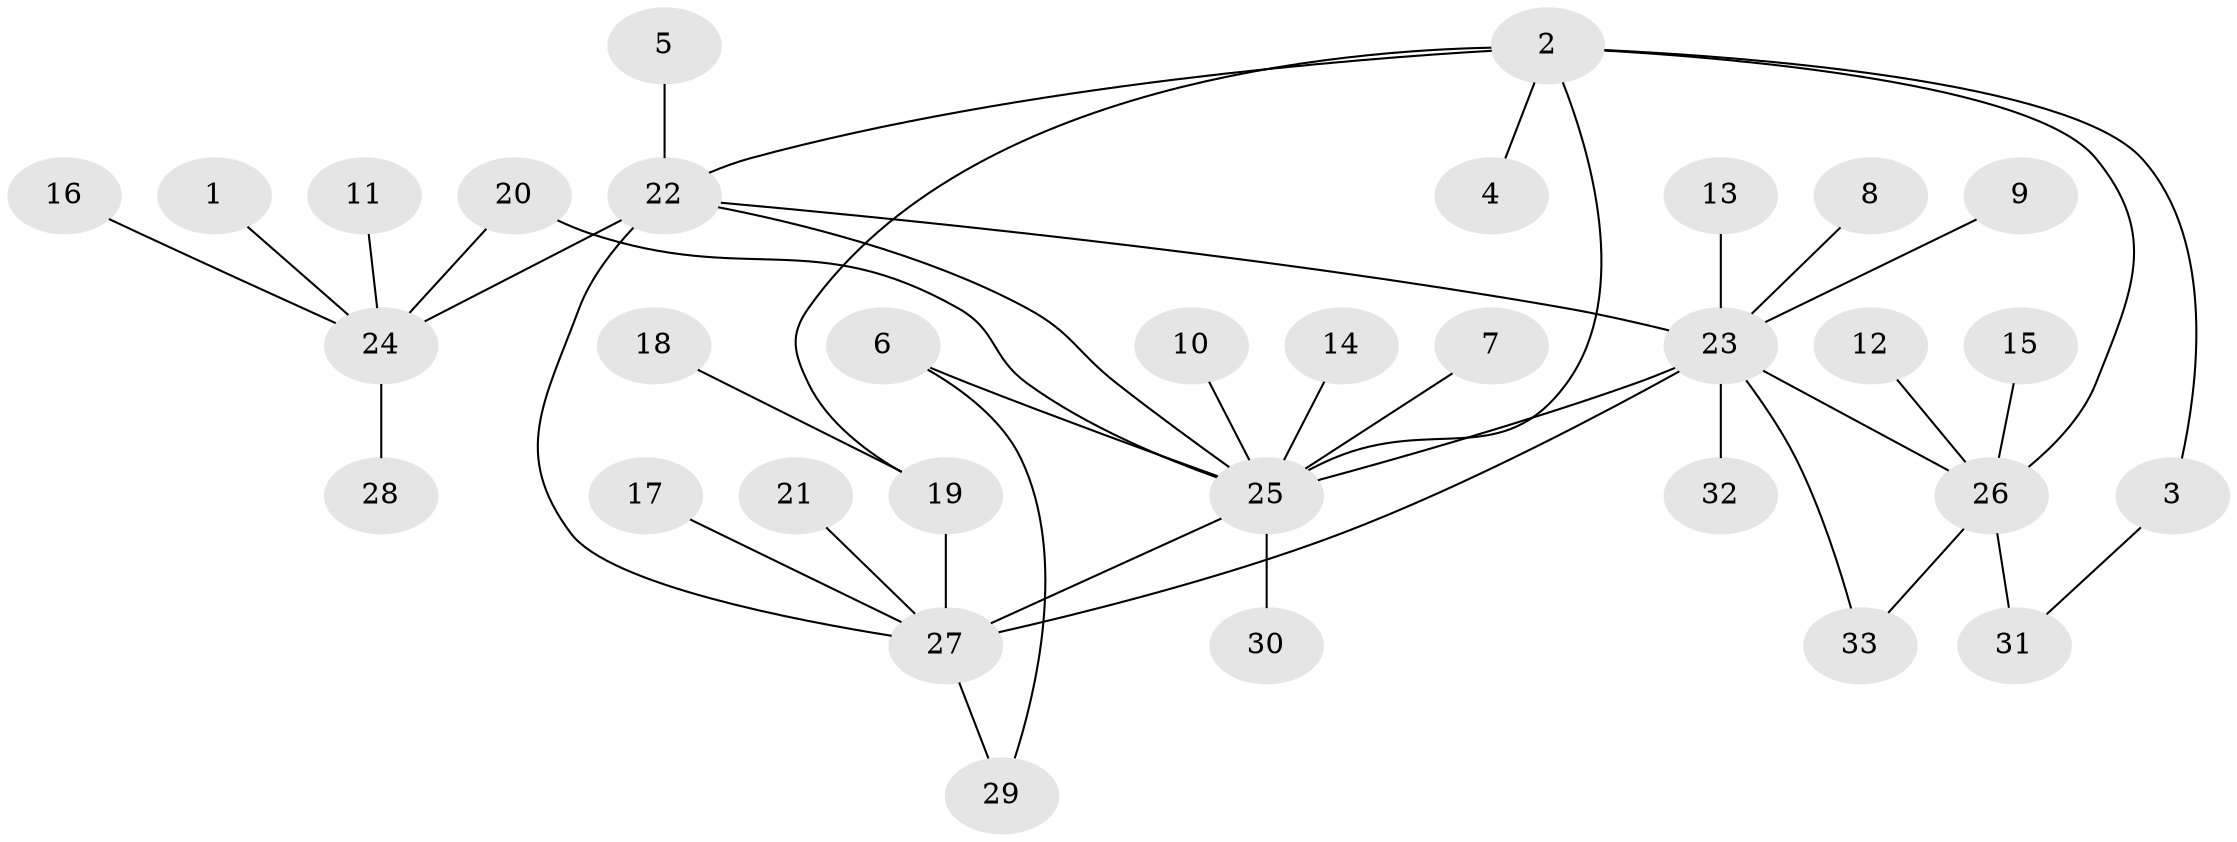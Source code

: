 // original degree distribution, {5: 0.030303030303030304, 4: 0.045454545454545456, 11: 0.015151515151515152, 3: 0.06060606060606061, 8: 0.045454545454545456, 7: 0.015151515151515152, 9: 0.015151515151515152, 2: 0.21212121212121213, 6: 0.030303030303030304, 1: 0.5303030303030303}
// Generated by graph-tools (version 1.1) at 2025/26/03/09/25 03:26:44]
// undirected, 33 vertices, 42 edges
graph export_dot {
graph [start="1"]
  node [color=gray90,style=filled];
  1;
  2;
  3;
  4;
  5;
  6;
  7;
  8;
  9;
  10;
  11;
  12;
  13;
  14;
  15;
  16;
  17;
  18;
  19;
  20;
  21;
  22;
  23;
  24;
  25;
  26;
  27;
  28;
  29;
  30;
  31;
  32;
  33;
  1 -- 24 [weight=1.0];
  2 -- 3 [weight=1.0];
  2 -- 4 [weight=1.0];
  2 -- 19 [weight=1.0];
  2 -- 22 [weight=1.0];
  2 -- 25 [weight=1.0];
  2 -- 26 [weight=1.0];
  3 -- 31 [weight=1.0];
  5 -- 22 [weight=1.0];
  6 -- 25 [weight=1.0];
  6 -- 29 [weight=1.0];
  7 -- 25 [weight=1.0];
  8 -- 23 [weight=1.0];
  9 -- 23 [weight=1.0];
  10 -- 25 [weight=1.0];
  11 -- 24 [weight=1.0];
  12 -- 26 [weight=1.0];
  13 -- 23 [weight=1.0];
  14 -- 25 [weight=1.0];
  15 -- 26 [weight=1.0];
  16 -- 24 [weight=1.0];
  17 -- 27 [weight=1.0];
  18 -- 19 [weight=1.0];
  19 -- 27 [weight=2.0];
  20 -- 24 [weight=1.0];
  20 -- 25 [weight=1.0];
  21 -- 27 [weight=1.0];
  22 -- 23 [weight=1.0];
  22 -- 24 [weight=2.0];
  22 -- 25 [weight=1.0];
  22 -- 27 [weight=1.0];
  23 -- 25 [weight=2.0];
  23 -- 26 [weight=1.0];
  23 -- 27 [weight=1.0];
  23 -- 32 [weight=1.0];
  23 -- 33 [weight=1.0];
  24 -- 28 [weight=1.0];
  25 -- 27 [weight=1.0];
  25 -- 30 [weight=1.0];
  26 -- 31 [weight=1.0];
  26 -- 33 [weight=1.0];
  27 -- 29 [weight=1.0];
}
